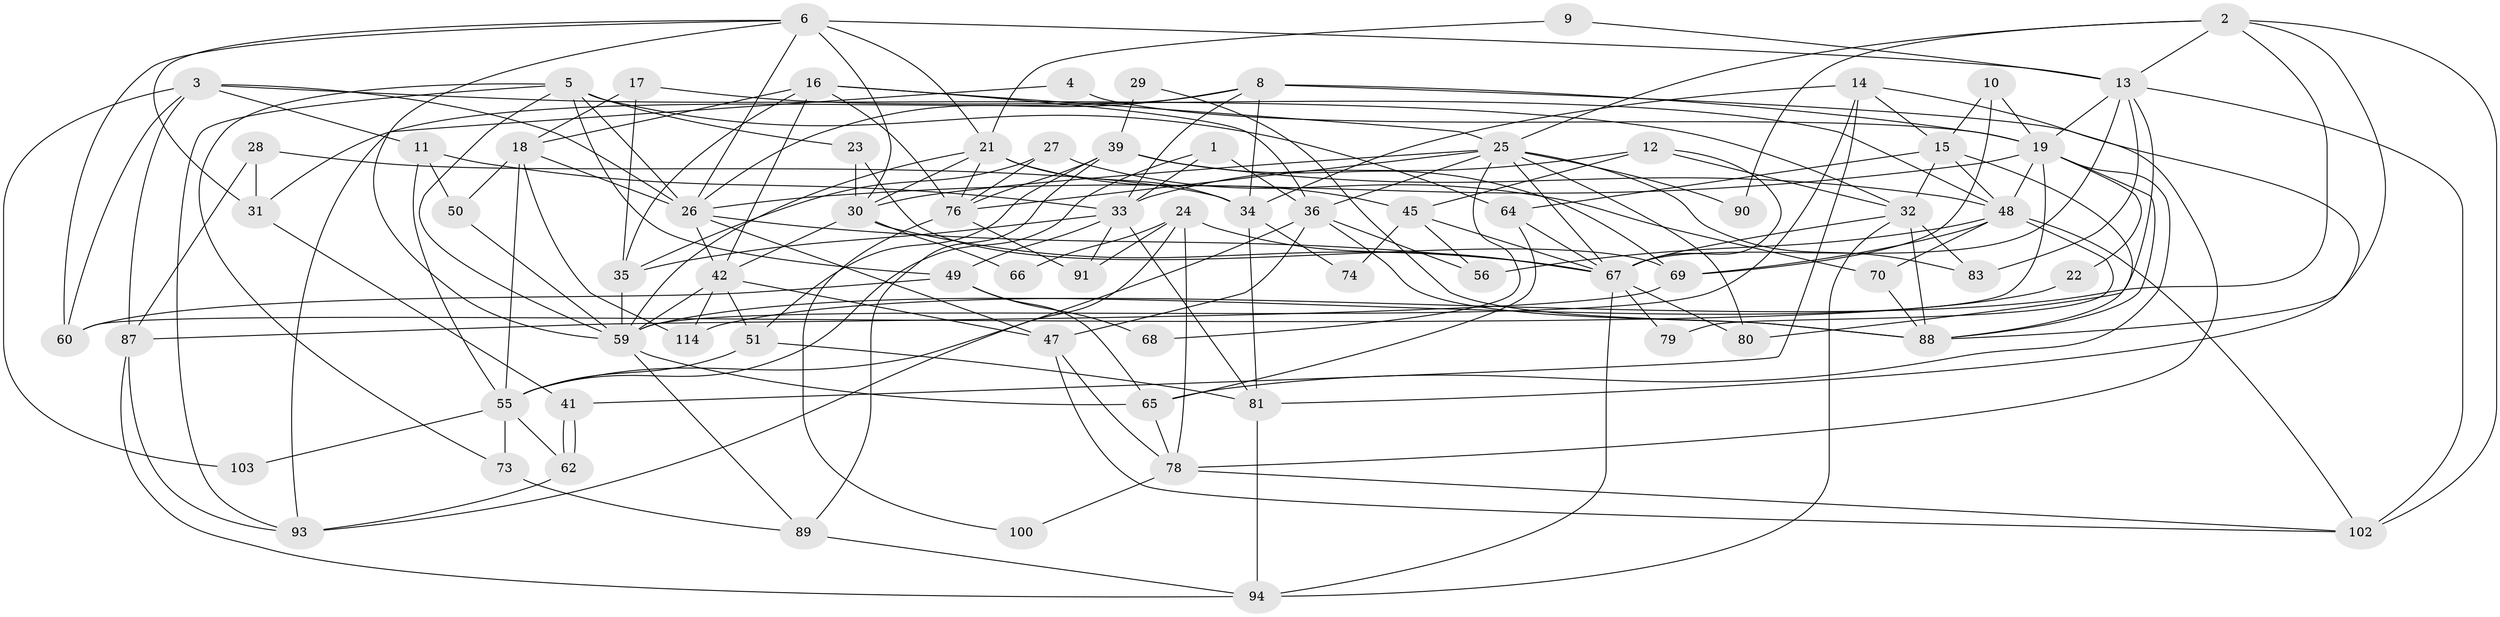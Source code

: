// Generated by graph-tools (version 1.1) at 2025/23/03/03/25 07:23:56]
// undirected, 74 vertices, 183 edges
graph export_dot {
graph [start="1"]
  node [color=gray90,style=filled];
  1;
  2 [super="+75"];
  3 [super="+7"];
  4;
  5 [super="+40"];
  6 [super="+113"];
  8 [super="+46"];
  9;
  10;
  11 [super="+52"];
  12;
  13 [super="+44"];
  14 [super="+84"];
  15 [super="+37"];
  16;
  17;
  18 [super="+20"];
  19 [super="+110"];
  21 [super="+82"];
  22;
  23;
  24 [super="+38"];
  25 [super="+86"];
  26 [super="+63"];
  27;
  28;
  29;
  30 [super="+77"];
  31;
  32 [super="+54"];
  33 [super="+53"];
  34 [super="+99"];
  35 [super="+111"];
  36 [super="+43"];
  39 [super="+97"];
  41;
  42 [super="+57"];
  45 [super="+61"];
  47 [super="+104"];
  48 [super="+58"];
  49;
  50;
  51 [super="+72"];
  55 [super="+96"];
  56;
  59 [super="+85"];
  60 [super="+112"];
  62;
  64;
  65 [super="+98"];
  66;
  67 [super="+92"];
  68;
  69 [super="+71"];
  70;
  73;
  74;
  76 [super="+108"];
  78 [super="+101"];
  79;
  80;
  81;
  83 [super="+107"];
  87;
  88 [super="+106"];
  89 [super="+95"];
  90;
  91;
  93;
  94 [super="+109"];
  100;
  102 [super="+105"];
  103;
  114;
  1 -- 36 [weight=2];
  1 -- 33;
  1 -- 55;
  2 -- 25;
  2 -- 90;
  2 -- 114;
  2 -- 88;
  2 -- 13;
  2 -- 102;
  3 -- 87;
  3 -- 26;
  3 -- 32;
  3 -- 11;
  3 -- 103;
  3 -- 60;
  4 -- 19;
  4 -- 93;
  5 -- 23;
  5 -- 59;
  5 -- 93;
  5 -- 64;
  5 -- 49;
  5 -- 73;
  5 -- 26;
  6 -- 13 [weight=2];
  6 -- 26;
  6 -- 31;
  6 -- 30;
  6 -- 21;
  6 -- 59;
  6 -- 60;
  8 -- 19;
  8 -- 26;
  8 -- 78;
  8 -- 31;
  8 -- 34;
  8 -- 33;
  9 -- 13;
  9 -- 21;
  10 -- 19;
  10 -- 15;
  10 -- 69;
  11 -- 55;
  11 -- 50;
  11 -- 33;
  12 -- 67;
  12 -- 32;
  12 -- 33;
  12 -- 45;
  13 -- 80;
  13 -- 19;
  13 -- 102;
  13 -- 83;
  13 -- 67;
  14 -- 41;
  14 -- 81;
  14 -- 34;
  14 -- 59;
  14 -- 15;
  15 -- 88;
  15 -- 32;
  15 -- 64;
  15 -- 48;
  16 -- 76;
  16 -- 18;
  16 -- 35;
  16 -- 36;
  16 -- 25;
  16 -- 42;
  17 -- 18;
  17 -- 48;
  17 -- 35;
  18 -- 50;
  18 -- 55;
  18 -- 26;
  18 -- 114;
  19 -- 88;
  19 -- 48;
  19 -- 60;
  19 -- 65;
  19 -- 26;
  19 -- 22;
  21 -- 45;
  21 -- 76;
  21 -- 59;
  21 -- 30;
  21 -- 34;
  22 -- 59;
  23 -- 69;
  23 -- 30;
  24 -- 93;
  24 -- 91;
  24 -- 66;
  24 -- 67;
  24 -- 78;
  25 -- 30;
  25 -- 36;
  25 -- 68;
  25 -- 80;
  25 -- 90;
  25 -- 76;
  25 -- 67;
  25 -- 83;
  26 -- 47;
  26 -- 42;
  26 -- 67;
  27 -- 70;
  27 -- 35;
  27 -- 76;
  28 -- 31;
  28 -- 87;
  28 -- 34;
  29 -- 39;
  29 -- 88;
  30 -- 66;
  30 -- 67;
  30 -- 42;
  31 -- 41;
  32 -- 83;
  32 -- 88;
  32 -- 94;
  32 -- 67;
  33 -- 49;
  33 -- 91;
  33 -- 81;
  33 -- 35;
  34 -- 81;
  34 -- 74;
  35 -- 59;
  36 -- 47;
  36 -- 55;
  36 -- 56;
  36 -- 88;
  39 -- 69;
  39 -- 89;
  39 -- 76;
  39 -- 51;
  39 -- 48;
  41 -- 62;
  41 -- 62;
  42 -- 47;
  42 -- 114;
  42 -- 59;
  42 -- 51;
  45 -- 67;
  45 -- 56;
  45 -- 74;
  47 -- 78;
  47 -- 102;
  48 -- 69;
  48 -- 102;
  48 -- 70;
  48 -- 79;
  48 -- 56;
  49 -- 68;
  49 -- 65;
  49 -- 60;
  50 -- 59;
  51 -- 81;
  51 -- 55;
  55 -- 103;
  55 -- 73;
  55 -- 62;
  59 -- 89;
  59 -- 65;
  62 -- 93;
  64 -- 65;
  64 -- 67;
  65 -- 78;
  67 -- 94;
  67 -- 80;
  67 -- 79;
  69 -- 87;
  70 -- 88;
  73 -- 89;
  76 -- 91;
  76 -- 100;
  78 -- 100;
  78 -- 102;
  81 -- 94;
  87 -- 93;
  87 -- 94;
  89 -- 94;
}
